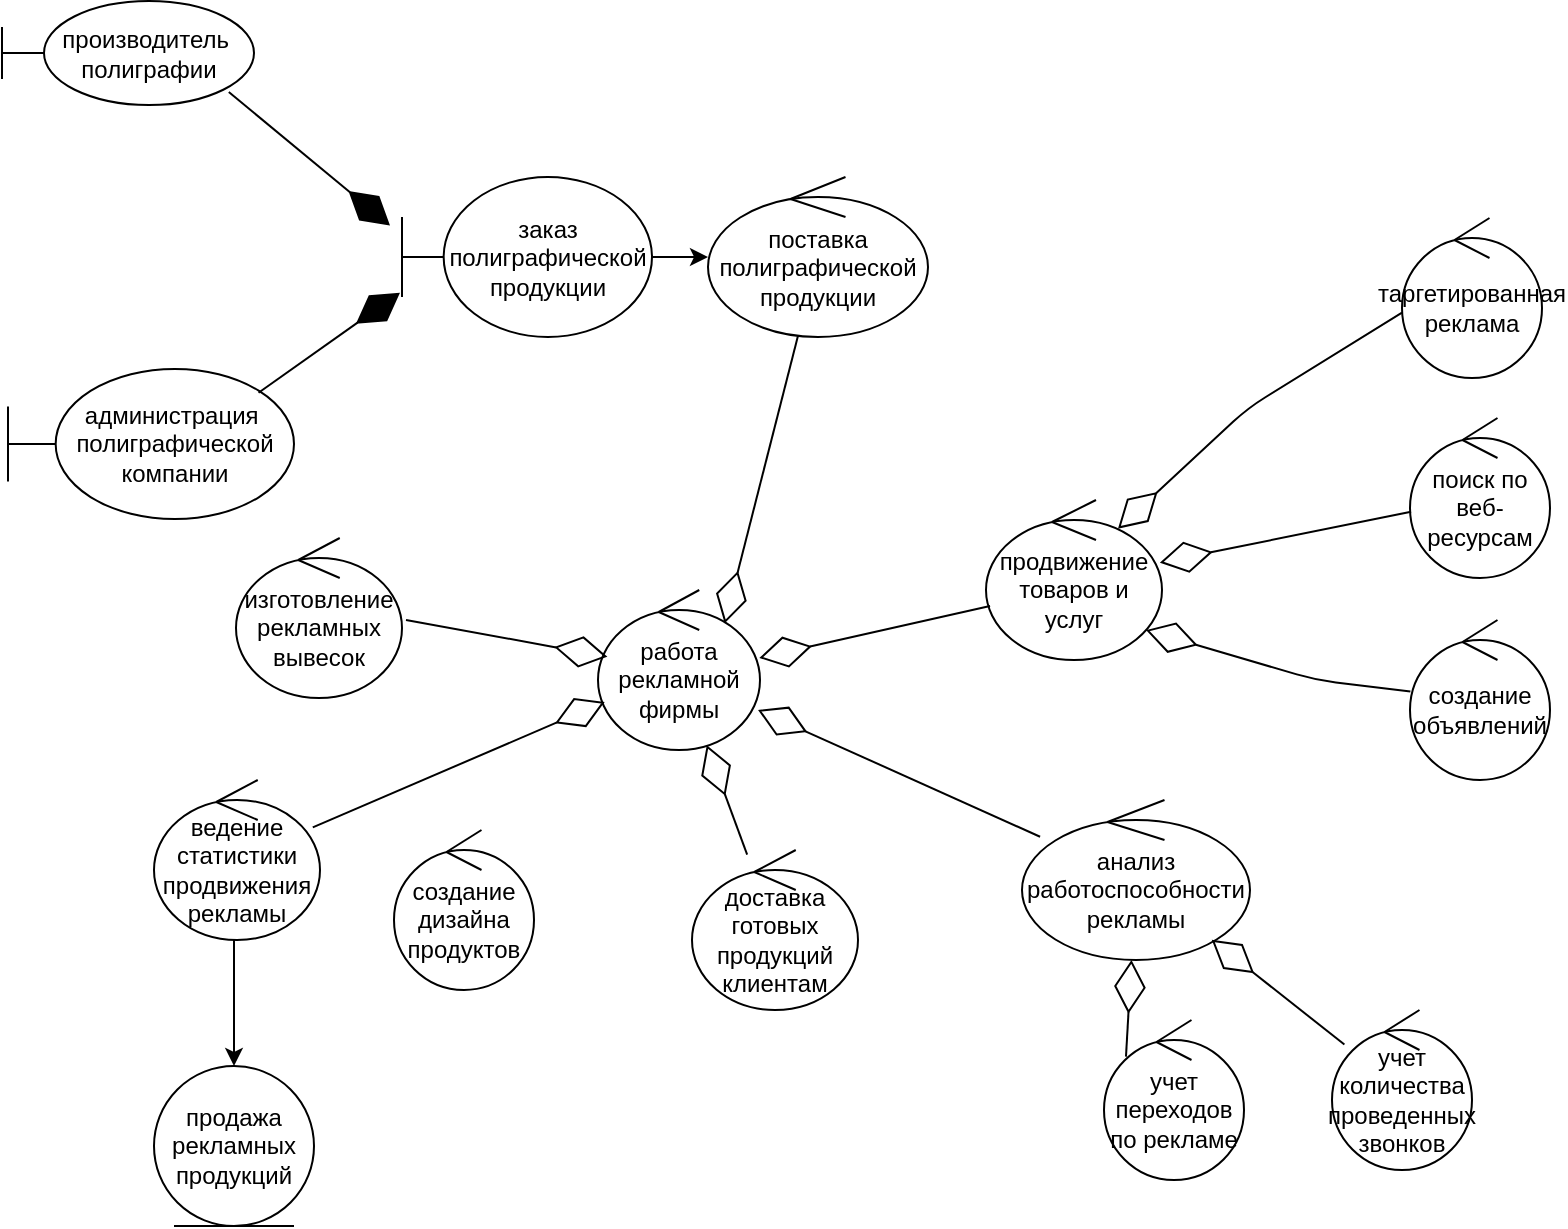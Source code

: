 <mxfile version="14.6.6" type="device"><diagram id="o6WozA0GrKleKBzE5Ovi" name="Page-1"><mxGraphModel dx="2889" dy="1098" grid="0" gridSize="10" guides="1" tooltips="1" connect="1" arrows="1" fold="1" page="1" pageScale="1" pageWidth="827" pageHeight="1169" math="0" shadow="0"><root><mxCell id="0"/><mxCell id="1" parent="0"/><mxCell id="NT8f3eoLlehKOUasp1p6-2" value="работа рекламной фирмы" style="ellipse;shape=umlControl;whiteSpace=wrap;html=1;" vertex="1" parent="1"><mxGeometry x="-525" y="305" width="81" height="80" as="geometry"/></mxCell><mxCell id="NT8f3eoLlehKOUasp1p6-4" value="производитель&amp;nbsp;&lt;br&gt;полиграфии" style="shape=umlBoundary;whiteSpace=wrap;html=1;" vertex="1" parent="1"><mxGeometry x="-823" y="10.5" width="126" height="52" as="geometry"/></mxCell><mxCell id="NT8f3eoLlehKOUasp1p6-5" value="администрация&amp;nbsp;&lt;br&gt;полиграфической компании" style="shape=umlBoundary;whiteSpace=wrap;html=1;" vertex="1" parent="1"><mxGeometry x="-820" y="194.5" width="143" height="75" as="geometry"/></mxCell><mxCell id="NT8f3eoLlehKOUasp1p6-6" value="" style="endArrow=diamondThin;endFill=1;endSize=24;html=1;exitX=0.9;exitY=0.875;exitDx=0;exitDy=0;exitPerimeter=0;entryX=-0.048;entryY=0.303;entryDx=0;entryDy=0;entryPerimeter=0;" edge="1" parent="1" source="NT8f3eoLlehKOUasp1p6-4" target="NT8f3eoLlehKOUasp1p6-8"><mxGeometry width="160" relative="1" as="geometry"><mxPoint x="-693.0" y="228.5" as="sourcePoint"/><mxPoint x="-616.98" y="124.34" as="targetPoint"/></mxGeometry></mxCell><mxCell id="NT8f3eoLlehKOUasp1p6-7" value="" style="endArrow=diamondThin;endFill=1;endSize=24;html=1;exitX=0.876;exitY=0.158;exitDx=0;exitDy=0;exitPerimeter=0;entryX=-0.008;entryY=0.723;entryDx=0;entryDy=0;entryPerimeter=0;" edge="1" parent="1" source="NT8f3eoLlehKOUasp1p6-5" target="NT8f3eoLlehKOUasp1p6-8"><mxGeometry width="160" relative="1" as="geometry"><mxPoint x="-370.62" y="29.14" as="sourcePoint"/><mxPoint x="-607.39" y="175.54" as="targetPoint"/></mxGeometry></mxCell><mxCell id="NT8f3eoLlehKOUasp1p6-11" value="" style="edgeStyle=orthogonalEdgeStyle;rounded=0;orthogonalLoop=1;jettySize=auto;html=1;" edge="1" parent="1" source="NT8f3eoLlehKOUasp1p6-8" target="NT8f3eoLlehKOUasp1p6-10"><mxGeometry relative="1" as="geometry"/></mxCell><mxCell id="NT8f3eoLlehKOUasp1p6-8" value="заказ полиграфической продукции" style="shape=umlBoundary;whiteSpace=wrap;html=1;" vertex="1" parent="1"><mxGeometry x="-623" y="98.5" width="125" height="80" as="geometry"/></mxCell><mxCell id="NT8f3eoLlehKOUasp1p6-10" value="поставка полиграфической продукции" style="ellipse;shape=umlControl;whiteSpace=wrap;html=1;" vertex="1" parent="1"><mxGeometry x="-470" y="98.5" width="110" height="80" as="geometry"/></mxCell><mxCell id="NT8f3eoLlehKOUasp1p6-16" value="" style="edgeStyle=orthogonalEdgeStyle;rounded=0;orthogonalLoop=1;jettySize=auto;html=1;" edge="1" parent="1" source="NT8f3eoLlehKOUasp1p6-12" target="NT8f3eoLlehKOUasp1p6-15"><mxGeometry relative="1" as="geometry"><Array as="points"><mxPoint x="-707" y="502"/><mxPoint x="-707" y="502"/></Array></mxGeometry></mxCell><mxCell id="NT8f3eoLlehKOUasp1p6-12" value="ведение статистики продвижения рекламы" style="ellipse;shape=umlControl;whiteSpace=wrap;html=1;" vertex="1" parent="1"><mxGeometry x="-747" y="400" width="83" height="80" as="geometry"/></mxCell><mxCell id="NT8f3eoLlehKOUasp1p6-15" value="продажа&lt;br&gt;рекламных продукций" style="ellipse;shape=umlEntity;whiteSpace=wrap;html=1;" vertex="1" parent="1"><mxGeometry x="-747" y="543" width="80" height="80" as="geometry"/></mxCell><mxCell id="NT8f3eoLlehKOUasp1p6-17" value="создание дизайна продуктов" style="ellipse;shape=umlControl;whiteSpace=wrap;html=1;" vertex="1" parent="1"><mxGeometry x="-627" y="425" width="70" height="80" as="geometry"/></mxCell><mxCell id="NT8f3eoLlehKOUasp1p6-23" value="анализ работоспособности рекламы" style="ellipse;shape=umlControl;whiteSpace=wrap;html=1;" vertex="1" parent="1"><mxGeometry x="-313" y="410" width="114" height="80" as="geometry"/></mxCell><mxCell id="NT8f3eoLlehKOUasp1p6-24" value="учет количества проведенных звонков" style="ellipse;shape=umlControl;whiteSpace=wrap;html=1;" vertex="1" parent="1"><mxGeometry x="-158" y="515" width="70" height="80" as="geometry"/></mxCell><mxCell id="NT8f3eoLlehKOUasp1p6-25" value="учет переходов по рекламе" style="ellipse;shape=umlControl;whiteSpace=wrap;html=1;" vertex="1" parent="1"><mxGeometry x="-272" y="520" width="70" height="80" as="geometry"/></mxCell><mxCell id="NT8f3eoLlehKOUasp1p6-28" value="продвижение товаров и услуг" style="ellipse;shape=umlControl;whiteSpace=wrap;html=1;" vertex="1" parent="1"><mxGeometry x="-331" y="260" width="88" height="80" as="geometry"/></mxCell><mxCell id="NT8f3eoLlehKOUasp1p6-29" value="таргетированная реклама" style="ellipse;shape=umlControl;whiteSpace=wrap;html=1;" vertex="1" parent="1"><mxGeometry x="-123" y="119" width="70" height="80" as="geometry"/></mxCell><mxCell id="NT8f3eoLlehKOUasp1p6-30" value="поиск по веб-ресурсам" style="ellipse;shape=umlControl;whiteSpace=wrap;html=1;" vertex="1" parent="1"><mxGeometry x="-119" y="219" width="70" height="80" as="geometry"/></mxCell><mxCell id="NT8f3eoLlehKOUasp1p6-31" value="создание объявлений" style="ellipse;shape=umlControl;whiteSpace=wrap;html=1;" vertex="1" parent="1"><mxGeometry x="-119" y="320" width="70" height="80" as="geometry"/></mxCell><mxCell id="NT8f3eoLlehKOUasp1p6-32" value="" style="endArrow=diamondThin;endFill=0;endSize=24;html=1;exitX=0;exitY=0.592;exitDx=0;exitDy=0;exitPerimeter=0;entryX=0.75;entryY=0.179;entryDx=0;entryDy=0;entryPerimeter=0;" edge="1" parent="1" source="NT8f3eoLlehKOUasp1p6-29" target="NT8f3eoLlehKOUasp1p6-28"><mxGeometry width="160" relative="1" as="geometry"><mxPoint x="-73" y="401" as="sourcePoint"/><mxPoint x="87" y="401" as="targetPoint"/><Array as="points"><mxPoint x="-200" y="214"/></Array></mxGeometry></mxCell><mxCell id="NT8f3eoLlehKOUasp1p6-33" value="" style="endArrow=diamondThin;endFill=0;endSize=24;html=1;" edge="1" parent="1" source="NT8f3eoLlehKOUasp1p6-30" target="NT8f3eoLlehKOUasp1p6-28"><mxGeometry width="160" relative="1" as="geometry"><mxPoint x="-258.35" y="214.36" as="sourcePoint"/><mxPoint x="-279.69" y="278.32" as="targetPoint"/></mxGeometry></mxCell><mxCell id="NT8f3eoLlehKOUasp1p6-34" value="" style="endArrow=diamondThin;endFill=0;endSize=24;html=1;entryX=0.909;entryY=0.813;entryDx=0;entryDy=0;entryPerimeter=0;" edge="1" parent="1" source="NT8f3eoLlehKOUasp1p6-31" target="NT8f3eoLlehKOUasp1p6-28"><mxGeometry width="160" relative="1" as="geometry"><mxPoint x="-174.253" y="207.696" as="sourcePoint"/><mxPoint x="-242.699" y="282.361" as="targetPoint"/><Array as="points"><mxPoint x="-166" y="350"/></Array></mxGeometry></mxCell><mxCell id="NT8f3eoLlehKOUasp1p6-35" value="доставка готовых продукций клиентам" style="ellipse;shape=umlControl;whiteSpace=wrap;html=1;" vertex="1" parent="1"><mxGeometry x="-478" y="435" width="83" height="80" as="geometry"/></mxCell><mxCell id="NT8f3eoLlehKOUasp1p6-36" value="изготовление рекламных вывесок" style="ellipse;shape=umlControl;whiteSpace=wrap;html=1;" vertex="1" parent="1"><mxGeometry x="-706" y="279" width="83" height="80" as="geometry"/></mxCell><mxCell id="NT8f3eoLlehKOUasp1p6-42" value="" style="endArrow=diamondThin;endFill=0;endSize=24;html=1;" edge="1" parent="1" source="NT8f3eoLlehKOUasp1p6-12" target="NT8f3eoLlehKOUasp1p6-2"><mxGeometry width="160" relative="1" as="geometry"><mxPoint x="-73" y="394" as="sourcePoint"/><mxPoint x="87" y="394" as="targetPoint"/></mxGeometry></mxCell><mxCell id="NT8f3eoLlehKOUasp1p6-45" value="" style="endArrow=diamondThin;endFill=0;endSize=24;html=1;entryX=0.058;entryY=0.417;entryDx=0;entryDy=0;entryPerimeter=0;" edge="1" parent="1" target="NT8f3eoLlehKOUasp1p6-2"><mxGeometry width="160" relative="1" as="geometry"><mxPoint x="-621" y="320" as="sourcePoint"/><mxPoint x="-511.635" y="370.963" as="targetPoint"/></mxGeometry></mxCell><mxCell id="NT8f3eoLlehKOUasp1p6-46" value="" style="endArrow=diamondThin;endFill=0;endSize=24;html=1;" edge="1" parent="1" source="NT8f3eoLlehKOUasp1p6-35" target="NT8f3eoLlehKOUasp1p6-2"><mxGeometry width="160" relative="1" as="geometry"><mxPoint x="-657.625" y="433.65" as="sourcePoint"/><mxPoint x="-511.635" y="370.963" as="targetPoint"/></mxGeometry></mxCell><mxCell id="NT8f3eoLlehKOUasp1p6-47" value="" style="endArrow=diamondThin;endFill=0;endSize=24;html=1;entryX=0.988;entryY=0.75;entryDx=0;entryDy=0;entryPerimeter=0;" edge="1" parent="1" source="NT8f3eoLlehKOUasp1p6-23" target="NT8f3eoLlehKOUasp1p6-2"><mxGeometry width="160" relative="1" as="geometry"><mxPoint x="-440.426" y="447.319" as="sourcePoint"/><mxPoint x="-460.625" y="392.579" as="targetPoint"/></mxGeometry></mxCell><mxCell id="NT8f3eoLlehKOUasp1p6-48" value="" style="endArrow=diamondThin;endFill=0;endSize=24;html=1;entryX=0.996;entryY=0.425;entryDx=0;entryDy=0;entryPerimeter=0;exitX=0.023;exitY=0.663;exitDx=0;exitDy=0;exitPerimeter=0;" edge="1" parent="1" source="NT8f3eoLlehKOUasp1p6-28" target="NT8f3eoLlehKOUasp1p6-2"><mxGeometry width="160" relative="1" as="geometry"><mxPoint x="-293.916" y="438.336" as="sourcePoint"/><mxPoint x="-434.972" y="375" as="targetPoint"/></mxGeometry></mxCell><mxCell id="NT8f3eoLlehKOUasp1p6-49" value="" style="endArrow=diamondThin;endFill=0;endSize=24;html=1;entryX=0.782;entryY=0.208;entryDx=0;entryDy=0;entryPerimeter=0;" edge="1" parent="1" source="NT8f3eoLlehKOUasp1p6-10" target="NT8f3eoLlehKOUasp1p6-2"><mxGeometry width="160" relative="1" as="geometry"><mxPoint x="-318.976" y="323.04" as="sourcePoint"/><mxPoint x="-434.324" y="349" as="targetPoint"/></mxGeometry></mxCell><mxCell id="NT8f3eoLlehKOUasp1p6-50" value="" style="endArrow=diamondThin;endFill=0;endSize=24;html=1;exitX=0.157;exitY=0.229;exitDx=0;exitDy=0;exitPerimeter=0;" edge="1" parent="1" source="NT8f3eoLlehKOUasp1p6-25" target="NT8f3eoLlehKOUasp1p6-23"><mxGeometry width="160" relative="1" as="geometry"><mxPoint x="-293.916" y="438.336" as="sourcePoint"/><mxPoint x="-434.972" y="375" as="targetPoint"/></mxGeometry></mxCell><mxCell id="NT8f3eoLlehKOUasp1p6-51" value="" style="endArrow=diamondThin;endFill=0;endSize=24;html=1;" edge="1" parent="1" source="NT8f3eoLlehKOUasp1p6-24" target="NT8f3eoLlehKOUasp1p6-23"><mxGeometry width="160" relative="1" as="geometry"><mxPoint x="-251.01" y="548.32" as="sourcePoint"/><mxPoint x="-248.271" y="499.968" as="targetPoint"/></mxGeometry></mxCell></root></mxGraphModel></diagram></mxfile>